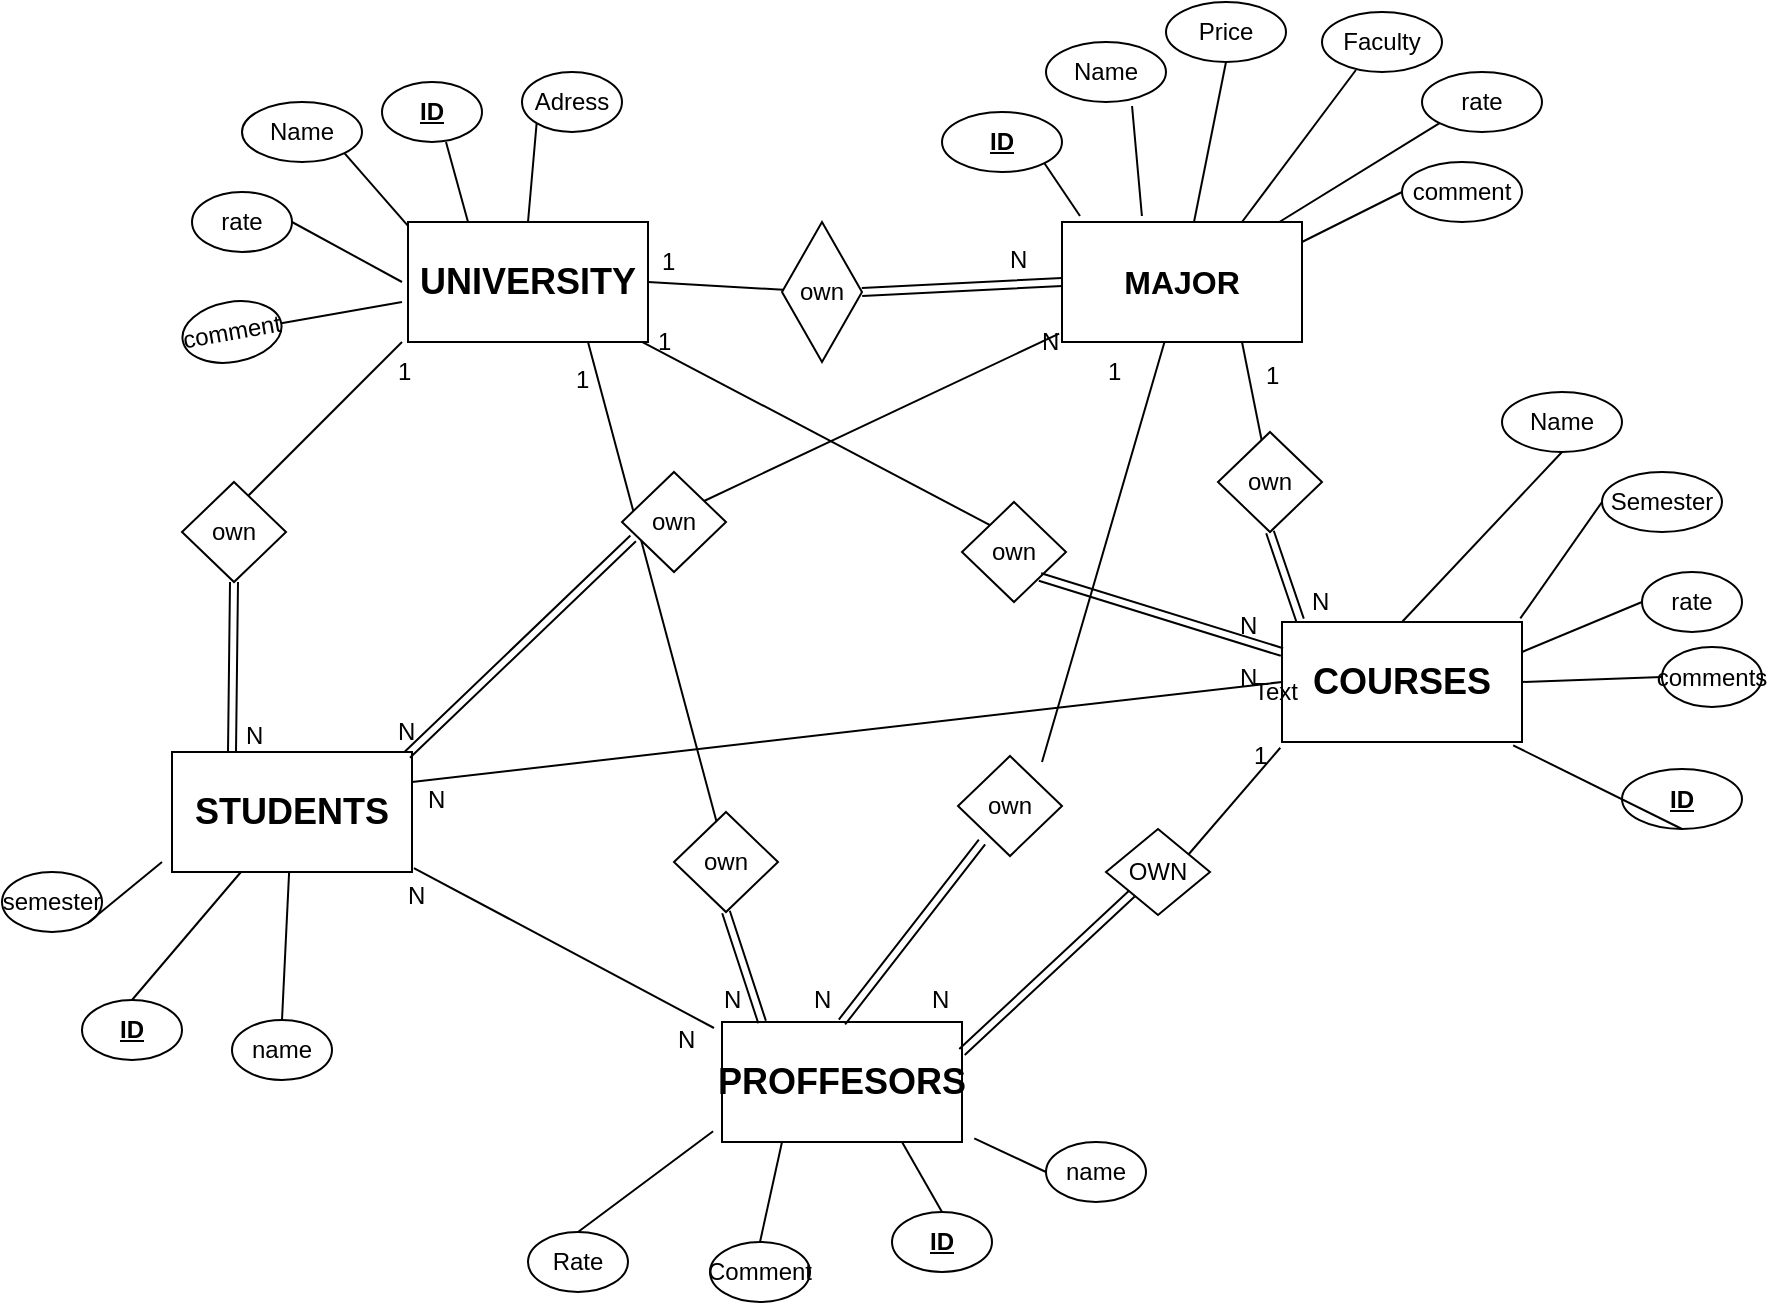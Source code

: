 <mxfile pages="1" version="11.2.8" type="github"><diagram id="ijWr5Q5TSFlggRzHRXla" name="Page-1"><mxGraphModel dx="854" dy="436" grid="1" gridSize="10" guides="1" tooltips="1" connect="1" arrows="1" fold="1" page="1" pageScale="1" pageWidth="827" pageHeight="1169" math="0" shadow="0"><root><mxCell id="0"/><mxCell id="1" parent="0"/><mxCell id="vDg2-cKgCwArfojbxyv1-2" value="&lt;b&gt;&lt;font style=&quot;font-size: 18px&quot;&gt;UNIVERSITY&lt;/font&gt;&lt;/b&gt;" style="rounded=0;whiteSpace=wrap;html=1;" parent="1" vertex="1"><mxGeometry x="233" y="210" width="120" height="60" as="geometry"/></mxCell><mxCell id="vDg2-cKgCwArfojbxyv1-3" value="&lt;font size=&quot;3&quot;&gt;&lt;b&gt;MAJOR&lt;/b&gt;&lt;/font&gt;" style="rounded=0;whiteSpace=wrap;html=1;" parent="1" vertex="1"><mxGeometry x="560" y="210" width="120" height="60" as="geometry"/></mxCell><mxCell id="vDg2-cKgCwArfojbxyv1-6" value="" style="endArrow=none;html=1;exitX=1;exitY=0.5;exitDx=0;exitDy=0;" parent="1" source="vDg2-cKgCwArfojbxyv1-2" target="vDg2-cKgCwArfojbxyv1-7" edge="1"><mxGeometry width="50" height="50" relative="1" as="geometry"><mxPoint x="230" y="340" as="sourcePoint"/><mxPoint x="420" y="240" as="targetPoint"/></mxGeometry></mxCell><mxCell id="vDg2-cKgCwArfojbxyv1-7" value="own" style="rhombus;whiteSpace=wrap;html=1;" parent="1" vertex="1"><mxGeometry x="420" y="210" width="40" height="70" as="geometry"/></mxCell><mxCell id="vDg2-cKgCwArfojbxyv1-9" value="Name" style="ellipse;whiteSpace=wrap;html=1;" parent="1" vertex="1"><mxGeometry x="150" y="150" width="60" height="30" as="geometry"/></mxCell><mxCell id="vDg2-cKgCwArfojbxyv1-10" value="Adress" style="ellipse;whiteSpace=wrap;html=1;" parent="1" vertex="1"><mxGeometry x="290" y="135" width="50" height="30" as="geometry"/></mxCell><mxCell id="vDg2-cKgCwArfojbxyv1-11" value="&lt;b&gt;&lt;u&gt;ID&lt;/u&gt;&lt;/b&gt;" style="ellipse;whiteSpace=wrap;html=1;" parent="1" vertex="1"><mxGeometry x="220" y="140" width="50" height="30" as="geometry"/></mxCell><mxCell id="vDg2-cKgCwArfojbxyv1-12" value="rate" style="ellipse;whiteSpace=wrap;html=1;" parent="1" vertex="1"><mxGeometry x="125" y="195" width="50" height="30" as="geometry"/></mxCell><mxCell id="vDg2-cKgCwArfojbxyv1-15" value="" style="endArrow=none;html=1;exitX=1;exitY=0.5;exitDx=0;exitDy=0;" parent="1" source="vDg2-cKgCwArfojbxyv1-12" edge="1"><mxGeometry width="50" height="50" relative="1" as="geometry"><mxPoint x="130" y="350" as="sourcePoint"/><mxPoint x="230" y="240" as="targetPoint"/></mxGeometry></mxCell><mxCell id="vDg2-cKgCwArfojbxyv1-16" value="" style="endArrow=none;html=1;entryX=0;entryY=0.033;entryDx=0;entryDy=0;entryPerimeter=0;exitX=1;exitY=1;exitDx=0;exitDy=0;" parent="1" source="vDg2-cKgCwArfojbxyv1-9" target="vDg2-cKgCwArfojbxyv1-2" edge="1"><mxGeometry width="50" height="50" relative="1" as="geometry"><mxPoint x="130" y="350" as="sourcePoint"/><mxPoint x="180" y="300" as="targetPoint"/></mxGeometry></mxCell><mxCell id="vDg2-cKgCwArfojbxyv1-17" value="" style="endArrow=none;html=1;entryX=0.64;entryY=1;entryDx=0;entryDy=0;entryPerimeter=0;exitX=0.25;exitY=0;exitDx=0;exitDy=0;" parent="1" source="vDg2-cKgCwArfojbxyv1-2" target="vDg2-cKgCwArfojbxyv1-11" edge="1"><mxGeometry width="50" height="50" relative="1" as="geometry"><mxPoint x="130" y="420" as="sourcePoint"/><mxPoint x="180" y="370" as="targetPoint"/></mxGeometry></mxCell><mxCell id="vDg2-cKgCwArfojbxyv1-18" value="" style="endArrow=none;html=1;entryX=0;entryY=1;entryDx=0;entryDy=0;exitX=0.5;exitY=0;exitDx=0;exitDy=0;" parent="1" source="vDg2-cKgCwArfojbxyv1-2" target="vDg2-cKgCwArfojbxyv1-10" edge="1"><mxGeometry width="50" height="50" relative="1" as="geometry"><mxPoint x="130" y="490" as="sourcePoint"/><mxPoint x="180" y="440" as="targetPoint"/></mxGeometry></mxCell><mxCell id="vDg2-cKgCwArfojbxyv1-19" value="comment" style="ellipse;whiteSpace=wrap;html=1;rotation=-10;" parent="1" vertex="1"><mxGeometry x="120" y="250" width="50" height="30" as="geometry"/></mxCell><mxCell id="vDg2-cKgCwArfojbxyv1-20" value="" style="endArrow=none;html=1;exitX=1;exitY=0.5;exitDx=0;exitDy=0;" parent="1" source="vDg2-cKgCwArfojbxyv1-19" edge="1"><mxGeometry width="50" height="50" relative="1" as="geometry"><mxPoint x="120" y="360" as="sourcePoint"/><mxPoint x="230" y="250" as="targetPoint"/></mxGeometry></mxCell><mxCell id="vDg2-cKgCwArfojbxyv1-21" value="" style="shape=link;html=1;entryX=0;entryY=0.5;entryDx=0;entryDy=0;exitX=1;exitY=0.5;exitDx=0;exitDy=0;" parent="1" source="vDg2-cKgCwArfojbxyv1-7" target="vDg2-cKgCwArfojbxyv1-3" edge="1"><mxGeometry width="50" height="50" relative="1" as="geometry"><mxPoint x="120" y="360" as="sourcePoint"/><mxPoint x="170" y="310" as="targetPoint"/></mxGeometry></mxCell><mxCell id="vDg2-cKgCwArfojbxyv1-22" value="1" style="text;html=1;resizable=0;points=[];autosize=1;align=left;verticalAlign=top;spacingTop=-4;" parent="1" vertex="1"><mxGeometry x="358" y="220" width="20" height="20" as="geometry"/></mxCell><mxCell id="vDg2-cKgCwArfojbxyv1-23" value="N" style="text;html=1;resizable=0;points=[];autosize=1;align=left;verticalAlign=top;spacingTop=-4;" parent="1" vertex="1"><mxGeometry x="532" y="219" width="20" height="20" as="geometry"/></mxCell><mxCell id="vDg2-cKgCwArfojbxyv1-24" value="&lt;u&gt;&lt;b&gt;ID&lt;/b&gt;&lt;/u&gt;" style="ellipse;whiteSpace=wrap;html=1;" parent="1" vertex="1"><mxGeometry x="500" y="155" width="60" height="30" as="geometry"/></mxCell><mxCell id="vDg2-cKgCwArfojbxyv1-25" value="Name" style="ellipse;whiteSpace=wrap;html=1;" parent="1" vertex="1"><mxGeometry x="552" y="120" width="60" height="30" as="geometry"/></mxCell><mxCell id="vDg2-cKgCwArfojbxyv1-26" value="Faculty" style="ellipse;whiteSpace=wrap;html=1;" parent="1" vertex="1"><mxGeometry x="690" y="105" width="60" height="30" as="geometry"/></mxCell><mxCell id="vDg2-cKgCwArfojbxyv1-27" value="Price" style="ellipse;whiteSpace=wrap;html=1;" parent="1" vertex="1"><mxGeometry x="612" y="100" width="60" height="30" as="geometry"/></mxCell><mxCell id="vDg2-cKgCwArfojbxyv1-28" value="rate" style="ellipse;whiteSpace=wrap;html=1;" parent="1" vertex="1"><mxGeometry x="740" y="135" width="60" height="30" as="geometry"/></mxCell><mxCell id="vDg2-cKgCwArfojbxyv1-30" value="comment" style="ellipse;whiteSpace=wrap;html=1;" parent="1" vertex="1"><mxGeometry x="730" y="180" width="60" height="30" as="geometry"/></mxCell><mxCell id="vDg2-cKgCwArfojbxyv1-34" value="" style="endArrow=none;html=1;entryX=0.075;entryY=-0.05;entryDx=0;entryDy=0;entryPerimeter=0;exitX=1;exitY=1;exitDx=0;exitDy=0;" parent="1" source="vDg2-cKgCwArfojbxyv1-24" target="vDg2-cKgCwArfojbxyv1-3" edge="1"><mxGeometry width="50" height="50" relative="1" as="geometry"><mxPoint x="120" y="370" as="sourcePoint"/><mxPoint x="170" y="320" as="targetPoint"/></mxGeometry></mxCell><mxCell id="vDg2-cKgCwArfojbxyv1-35" value="" style="endArrow=none;html=1;entryX=0.717;entryY=1.067;entryDx=0;entryDy=0;entryPerimeter=0;exitX=0.333;exitY=-0.05;exitDx=0;exitDy=0;exitPerimeter=0;" parent="1" source="vDg2-cKgCwArfojbxyv1-3" target="vDg2-cKgCwArfojbxyv1-25" edge="1"><mxGeometry width="50" height="50" relative="1" as="geometry"><mxPoint x="120" y="440" as="sourcePoint"/><mxPoint x="170" y="390" as="targetPoint"/></mxGeometry></mxCell><mxCell id="vDg2-cKgCwArfojbxyv1-36" value="" style="endArrow=none;html=1;entryX=0;entryY=0.5;entryDx=0;entryDy=0;" parent="1" target="vDg2-cKgCwArfojbxyv1-30" edge="1"><mxGeometry width="50" height="50" relative="1" as="geometry"><mxPoint x="680" y="220" as="sourcePoint"/><mxPoint x="170" y="460" as="targetPoint"/></mxGeometry></mxCell><mxCell id="vDg2-cKgCwArfojbxyv1-37" value="" style="endArrow=none;html=1;exitX=0.5;exitY=1;exitDx=0;exitDy=0;" parent="1" source="vDg2-cKgCwArfojbxyv1-27" target="vDg2-cKgCwArfojbxyv1-3" edge="1"><mxGeometry width="50" height="50" relative="1" as="geometry"><mxPoint x="510" y="320" as="sourcePoint"/><mxPoint x="720" y="300" as="targetPoint"/></mxGeometry></mxCell><mxCell id="vDg2-cKgCwArfojbxyv1-38" value="" style="endArrow=none;html=1;entryX=0;entryY=1;entryDx=0;entryDy=0;" parent="1" source="vDg2-cKgCwArfojbxyv1-3" target="vDg2-cKgCwArfojbxyv1-28" edge="1"><mxGeometry width="50" height="50" relative="1" as="geometry"><mxPoint x="120" y="360" as="sourcePoint"/><mxPoint x="170" y="310" as="targetPoint"/></mxGeometry></mxCell><mxCell id="vDg2-cKgCwArfojbxyv1-39" value="" style="endArrow=none;html=1;entryX=0.283;entryY=0.967;entryDx=0;entryDy=0;entryPerimeter=0;exitX=0.75;exitY=0;exitDx=0;exitDy=0;" parent="1" source="vDg2-cKgCwArfojbxyv1-3" target="vDg2-cKgCwArfojbxyv1-26" edge="1"><mxGeometry width="50" height="50" relative="1" as="geometry"><mxPoint x="120" y="430" as="sourcePoint"/><mxPoint x="170" y="380" as="targetPoint"/></mxGeometry></mxCell><mxCell id="vDg2-cKgCwArfojbxyv1-40" value="&lt;b&gt;&lt;font style=&quot;font-size: 18px&quot;&gt;COURSES&lt;/font&gt;&lt;/b&gt;" style="rounded=0;whiteSpace=wrap;html=1;" parent="1" vertex="1"><mxGeometry x="670" y="410" width="120" height="60" as="geometry"/></mxCell><mxCell id="vDg2-cKgCwArfojbxyv1-41" value="" style="endArrow=none;html=1;entryX=0.75;entryY=1;entryDx=0;entryDy=0;" parent="1" target="vDg2-cKgCwArfojbxyv1-3" edge="1"><mxGeometry width="50" height="50" relative="1" as="geometry"><mxPoint x="660" y="320" as="sourcePoint"/><mxPoint x="220" y="490" as="targetPoint"/></mxGeometry></mxCell><mxCell id="vDg2-cKgCwArfojbxyv1-42" value="own" style="rhombus;whiteSpace=wrap;html=1;" parent="1" vertex="1"><mxGeometry x="638" y="315" width="52" height="50" as="geometry"/></mxCell><mxCell id="vDg2-cKgCwArfojbxyv1-43" value="" style="shape=link;html=1;entryX=0.5;entryY=1;entryDx=0;entryDy=0;exitX=0.075;exitY=-0.017;exitDx=0;exitDy=0;exitPerimeter=0;" parent="1" source="vDg2-cKgCwArfojbxyv1-40" target="vDg2-cKgCwArfojbxyv1-42" edge="1"><mxGeometry width="50" height="50" relative="1" as="geometry"><mxPoint x="170" y="540" as="sourcePoint"/><mxPoint x="220" y="490" as="targetPoint"/></mxGeometry></mxCell><mxCell id="vDg2-cKgCwArfojbxyv1-44" value="N" style="text;html=1;resizable=0;points=[];autosize=1;align=left;verticalAlign=top;spacingTop=-4;" parent="1" vertex="1"><mxGeometry x="683" y="390" width="20" height="20" as="geometry"/></mxCell><mxCell id="vDg2-cKgCwArfojbxyv1-45" value="1" style="text;html=1;resizable=0;points=[];autosize=1;align=left;verticalAlign=top;spacingTop=-4;" parent="1" vertex="1"><mxGeometry x="660" y="277" width="20" height="20" as="geometry"/></mxCell><mxCell id="vDg2-cKgCwArfojbxyv1-46" value="Semester" style="ellipse;whiteSpace=wrap;html=1;" parent="1" vertex="1"><mxGeometry x="830" y="335" width="60" height="30" as="geometry"/></mxCell><mxCell id="vDg2-cKgCwArfojbxyv1-47" value="Name" style="ellipse;whiteSpace=wrap;html=1;" parent="1" vertex="1"><mxGeometry x="780" y="295" width="60" height="30" as="geometry"/></mxCell><mxCell id="vDg2-cKgCwArfojbxyv1-48" value="&lt;u&gt;&lt;b&gt;ID&lt;/b&gt;&lt;/u&gt;" style="ellipse;whiteSpace=wrap;html=1;" parent="1" vertex="1"><mxGeometry x="840" y="483.5" width="60" height="30" as="geometry"/></mxCell><mxCell id="vDg2-cKgCwArfojbxyv1-49" value="rate" style="ellipse;whiteSpace=wrap;html=1;direction=west;" parent="1" vertex="1"><mxGeometry x="850" y="385" width="50" height="30" as="geometry"/></mxCell><mxCell id="vDg2-cKgCwArfojbxyv1-50" value="comments" style="ellipse;whiteSpace=wrap;html=1;direction=west;" parent="1" vertex="1"><mxGeometry x="860" y="422.5" width="50" height="30" as="geometry"/></mxCell><mxCell id="vDg2-cKgCwArfojbxyv1-51" value="name" style="ellipse;whiteSpace=wrap;html=1;direction=west;" parent="1" vertex="1"><mxGeometry x="552" y="670" width="50" height="30" as="geometry"/></mxCell><mxCell id="dNH0WeJW8AmUHDteS98Z-1" value="" style="endArrow=none;html=1;entryX=1;entryY=0.5;entryDx=0;entryDy=0;exitX=1;exitY=0.5;exitDx=0;exitDy=0;" edge="1" parent="1" source="vDg2-cKgCwArfojbxyv1-40" target="vDg2-cKgCwArfojbxyv1-50"><mxGeometry width="50" height="50" relative="1" as="geometry"><mxPoint x="120" y="560" as="sourcePoint"/><mxPoint x="170" y="510" as="targetPoint"/></mxGeometry></mxCell><mxCell id="dNH0WeJW8AmUHDteS98Z-2" value="" style="endArrow=none;html=1;entryX=0.5;entryY=1;entryDx=0;entryDy=0;exitX=0.963;exitY=1.028;exitDx=0;exitDy=0;exitPerimeter=0;" edge="1" parent="1" source="vDg2-cKgCwArfojbxyv1-40" target="vDg2-cKgCwArfojbxyv1-48"><mxGeometry width="50" height="50" relative="1" as="geometry"><mxPoint x="120" y="630" as="sourcePoint"/><mxPoint x="170" y="580" as="targetPoint"/></mxGeometry></mxCell><mxCell id="dNH0WeJW8AmUHDteS98Z-3" value="" style="endArrow=none;html=1;entryX=0;entryY=0.5;entryDx=0;entryDy=0;exitX=0.993;exitY=-0.03;exitDx=0;exitDy=0;exitPerimeter=0;" edge="1" parent="1" source="vDg2-cKgCwArfojbxyv1-40" target="vDg2-cKgCwArfojbxyv1-46"><mxGeometry width="50" height="50" relative="1" as="geometry"><mxPoint x="587" y="525" as="sourcePoint"/><mxPoint x="637" y="475" as="targetPoint"/></mxGeometry></mxCell><mxCell id="dNH0WeJW8AmUHDteS98Z-4" value="" style="endArrow=none;html=1;entryX=0.5;entryY=1;entryDx=0;entryDy=0;exitX=0.5;exitY=0;exitDx=0;exitDy=0;" edge="1" parent="1" source="vDg2-cKgCwArfojbxyv1-40" target="vDg2-cKgCwArfojbxyv1-47"><mxGeometry width="50" height="50" relative="1" as="geometry"><mxPoint x="315" y="584" as="sourcePoint"/><mxPoint x="365" y="534" as="targetPoint"/></mxGeometry></mxCell><mxCell id="dNH0WeJW8AmUHDteS98Z-5" value="" style="endArrow=none;html=1;entryX=1;entryY=0.5;entryDx=0;entryDy=0;exitX=1;exitY=0.25;exitDx=0;exitDy=0;" edge="1" parent="1" source="vDg2-cKgCwArfojbxyv1-40" target="vDg2-cKgCwArfojbxyv1-49"><mxGeometry width="50" height="50" relative="1" as="geometry"><mxPoint x="120" y="560" as="sourcePoint"/><mxPoint x="170" y="510" as="targetPoint"/></mxGeometry></mxCell><mxCell id="dNH0WeJW8AmUHDteS98Z-6" value="&lt;b&gt;&lt;font style=&quot;font-size: 18px&quot;&gt;PROFFESORS&lt;/font&gt;&lt;/b&gt;" style="rounded=0;whiteSpace=wrap;html=1;" vertex="1" parent="1"><mxGeometry x="390" y="610" width="120" height="60" as="geometry"/></mxCell><mxCell id="dNH0WeJW8AmUHDteS98Z-7" value="&lt;font style=&quot;font-size: 18px&quot;&gt;&lt;b&gt;STUDENTS&lt;/b&gt;&lt;/font&gt;" style="rounded=0;whiteSpace=wrap;html=1;" vertex="1" parent="1"><mxGeometry x="115" y="475" width="120" height="60" as="geometry"/></mxCell><mxCell id="dNH0WeJW8AmUHDteS98Z-8" value="" style="endArrow=none;html=1;entryX=-0.007;entryY=1.048;entryDx=0;entryDy=0;entryPerimeter=0;" edge="1" parent="1" target="vDg2-cKgCwArfojbxyv1-40"><mxGeometry width="50" height="50" relative="1" as="geometry"><mxPoint x="620" y="530" as="sourcePoint"/><mxPoint x="170" y="690" as="targetPoint"/></mxGeometry></mxCell><mxCell id="dNH0WeJW8AmUHDteS98Z-9" value="OWN" style="rhombus;whiteSpace=wrap;html=1;" vertex="1" parent="1"><mxGeometry x="582" y="513.5" width="52" height="43" as="geometry"/></mxCell><mxCell id="dNH0WeJW8AmUHDteS98Z-11" value="N" style="text;html=1;resizable=0;points=[];autosize=1;align=left;verticalAlign=top;spacingTop=-4;" vertex="1" parent="1"><mxGeometry x="493" y="589" width="20" height="20" as="geometry"/></mxCell><mxCell id="dNH0WeJW8AmUHDteS98Z-12" value="1" style="text;html=1;resizable=0;points=[];autosize=1;align=left;verticalAlign=top;spacingTop=-4;" vertex="1" parent="1"><mxGeometry x="654" y="467" width="20" height="20" as="geometry"/></mxCell><mxCell id="dNH0WeJW8AmUHDteS98Z-13" value="" style="shape=link;html=1;entryX=0;entryY=1;entryDx=0;entryDy=0;exitX=1;exitY=0.25;exitDx=0;exitDy=0;" edge="1" parent="1" source="dNH0WeJW8AmUHDteS98Z-6" target="dNH0WeJW8AmUHDteS98Z-9"><mxGeometry width="50" height="50" relative="1" as="geometry"><mxPoint x="120" y="740" as="sourcePoint"/><mxPoint x="170" y="690" as="targetPoint"/></mxGeometry></mxCell><mxCell id="dNH0WeJW8AmUHDteS98Z-14" value="Comment" style="ellipse;whiteSpace=wrap;html=1;direction=west;" vertex="1" parent="1"><mxGeometry x="384" y="720" width="50" height="30" as="geometry"/></mxCell><mxCell id="dNH0WeJW8AmUHDteS98Z-15" value="&lt;b&gt;&lt;u&gt;ID&lt;/u&gt;&lt;/b&gt;" style="ellipse;whiteSpace=wrap;html=1;direction=west;" vertex="1" parent="1"><mxGeometry x="475" y="705" width="50" height="30" as="geometry"/></mxCell><mxCell id="dNH0WeJW8AmUHDteS98Z-16" value="Rate" style="ellipse;whiteSpace=wrap;html=1;direction=west;" vertex="1" parent="1"><mxGeometry x="293" y="715" width="50" height="30" as="geometry"/></mxCell><mxCell id="dNH0WeJW8AmUHDteS98Z-17" value="" style="endArrow=none;html=1;entryX=-0.037;entryY=0.911;entryDx=0;entryDy=0;entryPerimeter=0;exitX=0.5;exitY=1;exitDx=0;exitDy=0;" edge="1" parent="1" source="dNH0WeJW8AmUHDteS98Z-16" target="dNH0WeJW8AmUHDteS98Z-6"><mxGeometry width="50" height="50" relative="1" as="geometry"><mxPoint x="120" y="820" as="sourcePoint"/><mxPoint x="170" y="770" as="targetPoint"/></mxGeometry></mxCell><mxCell id="dNH0WeJW8AmUHDteS98Z-18" value="" style="endArrow=none;html=1;entryX=1.051;entryY=0.97;entryDx=0;entryDy=0;entryPerimeter=0;exitX=1;exitY=0.5;exitDx=0;exitDy=0;" edge="1" parent="1" source="vDg2-cKgCwArfojbxyv1-51" target="dNH0WeJW8AmUHDteS98Z-6"><mxGeometry width="50" height="50" relative="1" as="geometry"><mxPoint x="120" y="820" as="sourcePoint"/><mxPoint x="170" y="770" as="targetPoint"/></mxGeometry></mxCell><mxCell id="dNH0WeJW8AmUHDteS98Z-19" value="" style="endArrow=none;html=1;entryX=0.25;entryY=1;entryDx=0;entryDy=0;exitX=0.5;exitY=1;exitDx=0;exitDy=0;" edge="1" parent="1" source="dNH0WeJW8AmUHDteS98Z-14" target="dNH0WeJW8AmUHDteS98Z-6"><mxGeometry width="50" height="50" relative="1" as="geometry"><mxPoint x="120" y="820" as="sourcePoint"/><mxPoint x="170" y="770" as="targetPoint"/></mxGeometry></mxCell><mxCell id="dNH0WeJW8AmUHDteS98Z-20" value="" style="endArrow=none;html=1;entryX=0.75;entryY=1;entryDx=0;entryDy=0;exitX=0.5;exitY=1;exitDx=0;exitDy=0;" edge="1" parent="1" source="dNH0WeJW8AmUHDteS98Z-15" target="dNH0WeJW8AmUHDteS98Z-6"><mxGeometry width="50" height="50" relative="1" as="geometry"><mxPoint x="120" y="820" as="sourcePoint"/><mxPoint x="170" y="770" as="targetPoint"/></mxGeometry></mxCell><mxCell id="dNH0WeJW8AmUHDteS98Z-22" value="" style="endArrow=none;html=1;" edge="1" parent="1" target="vDg2-cKgCwArfojbxyv1-3"><mxGeometry width="50" height="50" relative="1" as="geometry"><mxPoint x="550" y="480" as="sourcePoint"/><mxPoint x="520" y="290" as="targetPoint"/></mxGeometry></mxCell><mxCell id="dNH0WeJW8AmUHDteS98Z-23" value="own" style="rhombus;whiteSpace=wrap;html=1;" vertex="1" parent="1"><mxGeometry x="508" y="477" width="52" height="50" as="geometry"/></mxCell><mxCell id="dNH0WeJW8AmUHDteS98Z-24" value="" style="shape=link;html=1;exitX=0.5;exitY=0;exitDx=0;exitDy=0;" edge="1" parent="1" source="dNH0WeJW8AmUHDteS98Z-6"><mxGeometry width="50" height="50" relative="1" as="geometry"><mxPoint x="520" y="635" as="sourcePoint"/><mxPoint x="520" y="520" as="targetPoint"/></mxGeometry></mxCell><mxCell id="dNH0WeJW8AmUHDteS98Z-25" value="1" style="text;html=1;resizable=0;points=[];autosize=1;align=left;verticalAlign=top;spacingTop=-4;" vertex="1" parent="1"><mxGeometry x="581" y="275" width="20" height="20" as="geometry"/></mxCell><mxCell id="dNH0WeJW8AmUHDteS98Z-26" value="N" style="text;html=1;resizable=0;points=[];autosize=1;align=left;verticalAlign=top;spacingTop=-4;" vertex="1" parent="1"><mxGeometry x="434" y="589" width="20" height="20" as="geometry"/></mxCell><mxCell id="dNH0WeJW8AmUHDteS98Z-27" value="" style="endArrow=none;html=1;entryX=0.975;entryY=0.998;entryDx=0;entryDy=0;entryPerimeter=0;" edge="1" parent="1" target="vDg2-cKgCwArfojbxyv1-2"><mxGeometry width="50" height="50" relative="1" as="geometry"><mxPoint x="540" y="370" as="sourcePoint"/><mxPoint x="370" y="270" as="targetPoint"/></mxGeometry></mxCell><mxCell id="dNH0WeJW8AmUHDteS98Z-28" value="own" style="rhombus;whiteSpace=wrap;html=1;" vertex="1" parent="1"><mxGeometry x="510" y="350" width="52" height="50" as="geometry"/></mxCell><mxCell id="dNH0WeJW8AmUHDteS98Z-29" value="" style="shape=link;html=1;exitX=0;exitY=0.25;exitDx=0;exitDy=0;entryX=1;entryY=1;entryDx=0;entryDy=0;" edge="1" parent="1" source="vDg2-cKgCwArfojbxyv1-40" target="dNH0WeJW8AmUHDteS98Z-28"><mxGeometry width="50" height="50" relative="1" as="geometry"><mxPoint x="460" y="620" as="sourcePoint"/><mxPoint x="530" y="530" as="targetPoint"/></mxGeometry></mxCell><mxCell id="dNH0WeJW8AmUHDteS98Z-30" value="N" style="text;html=1;resizable=0;points=[];autosize=1;align=left;verticalAlign=top;spacingTop=-4;" vertex="1" parent="1"><mxGeometry x="647" y="402" width="20" height="20" as="geometry"/></mxCell><mxCell id="dNH0WeJW8AmUHDteS98Z-31" value="1" style="text;html=1;resizable=0;points=[];autosize=1;align=left;verticalAlign=top;spacingTop=-4;" vertex="1" parent="1"><mxGeometry x="356" y="260" width="20" height="20" as="geometry"/></mxCell><mxCell id="dNH0WeJW8AmUHDteS98Z-32" value="" style="endArrow=none;html=1;entryX=0.75;entryY=1;entryDx=0;entryDy=0;" edge="1" parent="1" target="vDg2-cKgCwArfojbxyv1-2"><mxGeometry width="50" height="50" relative="1" as="geometry"><mxPoint x="390" y="520" as="sourcePoint"/><mxPoint x="360" y="279.88" as="targetPoint"/></mxGeometry></mxCell><mxCell id="dNH0WeJW8AmUHDteS98Z-33" value="own" style="rhombus;whiteSpace=wrap;html=1;" vertex="1" parent="1"><mxGeometry x="366" y="505" width="52" height="50" as="geometry"/></mxCell><mxCell id="dNH0WeJW8AmUHDteS98Z-35" value="" style="shape=link;html=1;entryX=0.5;entryY=1;entryDx=0;entryDy=0;exitX=0.167;exitY=0;exitDx=0;exitDy=0;exitPerimeter=0;" edge="1" parent="1" source="dNH0WeJW8AmUHDteS98Z-6" target="dNH0WeJW8AmUHDteS98Z-33"><mxGeometry width="50" height="50" relative="1" as="geometry"><mxPoint x="120" y="820" as="sourcePoint"/><mxPoint x="170" y="770" as="targetPoint"/></mxGeometry></mxCell><mxCell id="dNH0WeJW8AmUHDteS98Z-36" value="1" style="text;html=1;resizable=0;points=[];autosize=1;align=left;verticalAlign=top;spacingTop=-4;" vertex="1" parent="1"><mxGeometry x="315" y="279" width="20" height="20" as="geometry"/></mxCell><mxCell id="dNH0WeJW8AmUHDteS98Z-37" value="N" style="text;html=1;resizable=0;points=[];autosize=1;align=left;verticalAlign=top;spacingTop=-4;" vertex="1" parent="1"><mxGeometry x="389" y="589" width="20" height="20" as="geometry"/></mxCell><mxCell id="dNH0WeJW8AmUHDteS98Z-39" value="semester" style="ellipse;whiteSpace=wrap;html=1;direction=west;" vertex="1" parent="1"><mxGeometry x="30" y="535" width="50" height="30" as="geometry"/></mxCell><mxCell id="dNH0WeJW8AmUHDteS98Z-40" value="&lt;b&gt;&lt;u&gt;ID&lt;/u&gt;&lt;/b&gt;" style="ellipse;whiteSpace=wrap;html=1;direction=west;" vertex="1" parent="1"><mxGeometry x="70" y="599" width="50" height="30" as="geometry"/></mxCell><mxCell id="dNH0WeJW8AmUHDteS98Z-41" value="name" style="ellipse;whiteSpace=wrap;html=1;direction=west;" vertex="1" parent="1"><mxGeometry x="145" y="609" width="50" height="30" as="geometry"/></mxCell><mxCell id="dNH0WeJW8AmUHDteS98Z-43" value="" style="endArrow=none;html=1;" edge="1" parent="1"><mxGeometry width="50" height="50" relative="1" as="geometry"><mxPoint x="140" y="360" as="sourcePoint"/><mxPoint x="230" y="270" as="targetPoint"/></mxGeometry></mxCell><mxCell id="dNH0WeJW8AmUHDteS98Z-46" value="own" style="rhombus;whiteSpace=wrap;html=1;" vertex="1" parent="1"><mxGeometry x="120" y="340" width="52" height="50" as="geometry"/></mxCell><mxCell id="dNH0WeJW8AmUHDteS98Z-47" value="" style="shape=link;html=1;entryX=0.5;entryY=1;entryDx=0;entryDy=0;exitX=0.25;exitY=0;exitDx=0;exitDy=0;" edge="1" parent="1" source="dNH0WeJW8AmUHDteS98Z-7" target="dNH0WeJW8AmUHDteS98Z-46"><mxGeometry width="50" height="50" relative="1" as="geometry"><mxPoint x="420.04" y="620" as="sourcePoint"/><mxPoint x="402.0" y="565" as="targetPoint"/></mxGeometry></mxCell><mxCell id="dNH0WeJW8AmUHDteS98Z-48" value="N" style="text;html=1;resizable=0;points=[];autosize=1;align=left;verticalAlign=top;spacingTop=-4;" vertex="1" parent="1"><mxGeometry x="150" y="457" width="20" height="20" as="geometry"/></mxCell><mxCell id="dNH0WeJW8AmUHDteS98Z-49" value="1" style="text;html=1;resizable=0;points=[];autosize=1;align=left;verticalAlign=top;spacingTop=-4;" vertex="1" parent="1"><mxGeometry x="226" y="275" width="20" height="20" as="geometry"/></mxCell><mxCell id="dNH0WeJW8AmUHDteS98Z-50" value="" style="endArrow=none;html=1;exitX=0;exitY=0;exitDx=0;exitDy=0;" edge="1" parent="1" source="dNH0WeJW8AmUHDteS98Z-39"><mxGeometry width="50" height="50" relative="1" as="geometry"><mxPoint x="30" y="820" as="sourcePoint"/><mxPoint x="110" y="530" as="targetPoint"/></mxGeometry></mxCell><mxCell id="dNH0WeJW8AmUHDteS98Z-51" value="" style="endArrow=none;html=1;exitX=0.5;exitY=1;exitDx=0;exitDy=0;" edge="1" parent="1" source="dNH0WeJW8AmUHDteS98Z-41" target="dNH0WeJW8AmUHDteS98Z-7"><mxGeometry width="50" height="50" relative="1" as="geometry"><mxPoint x="30" y="820" as="sourcePoint"/><mxPoint x="80" y="770" as="targetPoint"/></mxGeometry></mxCell><mxCell id="dNH0WeJW8AmUHDteS98Z-52" value="" style="endArrow=none;html=1;exitX=0.5;exitY=1;exitDx=0;exitDy=0;" edge="1" parent="1" source="dNH0WeJW8AmUHDteS98Z-40" target="dNH0WeJW8AmUHDteS98Z-7"><mxGeometry width="50" height="50" relative="1" as="geometry"><mxPoint x="30" y="820" as="sourcePoint"/><mxPoint x="80" y="770" as="targetPoint"/></mxGeometry></mxCell><mxCell id="dNH0WeJW8AmUHDteS98Z-54" value="" style="endArrow=none;html=1;entryX=-0.012;entryY=0.93;entryDx=0;entryDy=0;entryPerimeter=0;" edge="1" parent="1" target="vDg2-cKgCwArfojbxyv1-3"><mxGeometry width="50" height="50" relative="1" as="geometry"><mxPoint x="380" y="350" as="sourcePoint"/><mxPoint x="240" y="280" as="targetPoint"/></mxGeometry></mxCell><mxCell id="dNH0WeJW8AmUHDteS98Z-55" value="own" style="rhombus;whiteSpace=wrap;html=1;" vertex="1" parent="1"><mxGeometry x="340" y="335" width="52" height="50" as="geometry"/></mxCell><mxCell id="dNH0WeJW8AmUHDteS98Z-56" value="" style="endArrow=none;html=1;entryX=0;entryY=0.5;entryDx=0;entryDy=0;exitX=1;exitY=0.25;exitDx=0;exitDy=0;" edge="1" parent="1" source="dNH0WeJW8AmUHDteS98Z-7" target="vDg2-cKgCwArfojbxyv1-40"><mxGeometry width="50" height="50" relative="1" as="geometry"><mxPoint x="30" y="820" as="sourcePoint"/><mxPoint x="80" y="770" as="targetPoint"/></mxGeometry></mxCell><mxCell id="dNH0WeJW8AmUHDteS98Z-57" value="" style="shape=link;html=1;exitX=0.98;exitY=0.024;exitDx=0;exitDy=0;entryX=0.107;entryY=0.664;entryDx=0;entryDy=0;exitPerimeter=0;entryPerimeter=0;" edge="1" parent="1" source="dNH0WeJW8AmUHDteS98Z-7" target="dNH0WeJW8AmUHDteS98Z-55"><mxGeometry width="50" height="50" relative="1" as="geometry"><mxPoint x="460" y="620" as="sourcePoint"/><mxPoint x="530" y="530" as="targetPoint"/></mxGeometry></mxCell><mxCell id="dNH0WeJW8AmUHDteS98Z-58" value="N" style="text;html=1;resizable=0;points=[];autosize=1;align=left;verticalAlign=top;spacingTop=-4;" vertex="1" parent="1"><mxGeometry x="226" y="455" width="20" height="20" as="geometry"/></mxCell><mxCell id="dNH0WeJW8AmUHDteS98Z-59" value="N" style="text;html=1;resizable=0;points=[];autosize=1;align=left;verticalAlign=top;spacingTop=-4;" vertex="1" parent="1"><mxGeometry x="548" y="260" width="20" height="20" as="geometry"/></mxCell><mxCell id="dNH0WeJW8AmUHDteS98Z-63" value="N" style="text;html=1;resizable=0;points=[];autosize=1;align=left;verticalAlign=top;spacingTop=-4;" vertex="1" parent="1"><mxGeometry x="241" y="488.5" width="20" height="20" as="geometry"/></mxCell><mxCell id="dNH0WeJW8AmUHDteS98Z-64" value="N" style="text;html=1;resizable=0;points=[];autosize=1;align=left;verticalAlign=top;spacingTop=-4;" vertex="1" parent="1"><mxGeometry x="647" y="427.5" width="20" height="20" as="geometry"/></mxCell><mxCell id="dNH0WeJW8AmUHDteS98Z-65" value="Text" style="text;html=1;resizable=0;points=[];autosize=1;align=left;verticalAlign=top;spacingTop=-4;" vertex="1" parent="1"><mxGeometry x="654" y="435" width="40" height="20" as="geometry"/></mxCell><mxCell id="dNH0WeJW8AmUHDteS98Z-66" value="" style="endArrow=none;html=1;entryX=-0.15;entryY=1.2;entryDx=0;entryDy=0;entryPerimeter=0;exitX=1.008;exitY=0.967;exitDx=0;exitDy=0;exitPerimeter=0;" edge="1" parent="1" source="dNH0WeJW8AmUHDteS98Z-7" target="dNH0WeJW8AmUHDteS98Z-37"><mxGeometry width="50" height="50" relative="1" as="geometry"><mxPoint x="30" y="820" as="sourcePoint"/><mxPoint x="80" y="770" as="targetPoint"/></mxGeometry></mxCell><mxCell id="dNH0WeJW8AmUHDteS98Z-67" value="N" style="text;html=1;resizable=0;points=[];autosize=1;align=left;verticalAlign=top;spacingTop=-4;" vertex="1" parent="1"><mxGeometry x="231" y="536.5" width="20" height="20" as="geometry"/></mxCell><mxCell id="dNH0WeJW8AmUHDteS98Z-68" value="N" style="text;html=1;resizable=0;points=[];autosize=1;align=left;verticalAlign=top;spacingTop=-4;" vertex="1" parent="1"><mxGeometry x="366" y="609" width="20" height="20" as="geometry"/></mxCell></root></mxGraphModel></diagram></mxfile>